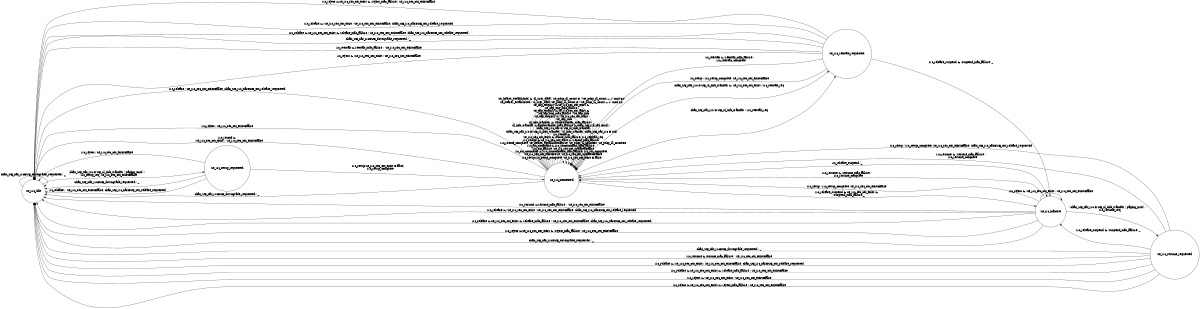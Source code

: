 digraph UE{
rankdir = LR;
size = "8,5"
node [shape = circle, label="ue_rrc_idle"]ue_rrc_idle;
node [shape = circle, label="ue_rrc_setup_requested"]ue_rrc_setup_requested;
node [shape = circle, label="ue_rrc_inactive"]ue_rrc_inactive;
node [shape = circle, label="ue_rrc_resume_requested"]ue_rrc_resume_requested;
node [shape = circle, label="ue_rrc_connected"]ue_rrc_connected;
node [shape = circle, label="ue_rrc_reestab_requested"]ue_rrc_reestab_requested;

//initial_state: ue_rrc_idle
//incoming messages: rrc_release; rrc_reject; rrc_setup; rrc_release_suspend; rrc_sm_command; rrc_reconf; rrc_reestab; rrc_resume; paging_tmsi; paging_irnti; dl_info_transfer; rrc_resume; ue_cap_enquiry; dl_user_data; 
//outgoing messages: null_action; rrc_setup_req; rrc_setup_complete; rrc_sm_complete; rrc_sm_failure; rrc_resume_req; rrc_resume_complete; rrc_reconf_complete; rrc_reestab_req; rrc_reestab_complete; ul_info_transfer; ue_cap_info; ul_user_data;
//environment variables: rrc_smcommand_mac_failure; reconf_mac_failure; ul_transfer_required; dlinfotransfer_mac_failure; resume_mac_failure; suspend_mac_failure; reject_mac_failure; release_mac_failure; ue_cap_enq_mac_failure; reestab_mac_failure; ue_bearer_setup_required
//state variables: ue_rrc_sec_ctx_exist{true, false}<false>; ue_bearer_established{true, false}<false>; ue_rrc_sec_ctx_updated{true, false}<false> ;chan_UE_rrc_nas{UE_dl_info_transfer,UE_ctx_release_requested,null}<null>; chan_UE_nas_rrc{UE_ul_info_transfer, UE_downgrade_requested, UE_ctx_release_requested, null}<null>
//sequence variables: ue_pdcp_ul_count {0, 32}<0, ((ue_pdcp_ul_count + 1) mod 32)>; ue_pdcp_dl_count {0, 32}<0, ((ue_pdcp_dl_count + 1) mod 32)>                                                                

ue_rrc_idle -> ue_rrc_idle [label = "chan_UE_nas_rrc=UE_downgrade_requested / _ "]
ue_rrc_setup_requested -> ue_rrc_idle [label = "chan_UE_nas_rrc=UE_downgrade_requested / _ "]
ue_rrc_inactive -> ue_rrc_idle [label = "chan_UE_nas_rrc=UE_downgrade_requested / _ "]
ue_rrc_resume_requested -> ue_rrc_idle [label = "chan_UE_nas_rrc=UE_downgrade_requested / _ "]
ue_rrc_connected -> ue_rrc_idle [label = "chan_UE_nas_rrc=UE_downgrade_requested / _ "]
ue_rrc_reestab_requested -> ue_rrc_idle [label = "chan_UE_nas_rrc=UE_downgrade_requested / _ "]



ue_rrc_idle -> ue_rrc_setup_requested [label = "(chan_UE_nas_rrc = UE_ul_info_transfer | paging_tmsi) / 
    rrc_setup_req, ue_rrc_sec_ctx_exist=false"]

ue_rrc_setup_requested -> ue_rrc_idle [label = "rrc_release /  ue_rrc_sec_ctx_exist=false, chan_UE_rrc_nas=UE_ctx_release_requested"]
ue_rrc_setup_requested -> ue_rrc_idle [label = "rrc_reject / ue_rrc_sec_ctx_exist=false"]
ue_rrc_setup_requested -> ue_rrc_connected [label = "rrc_setup/ue_rrc_sec_ctx_exist = false, 
    rrc_setup_complete"]
//TODO: if upper layer provides TMSI, set the content of rrc_setup_complete msg with TMSI.

ue_rrc_connected -> ue_rrc_connected [label = "rrc_setup/rrc_setup_complete, ue_rrc_sec_ctx_exist = false"]

ue_rrc_connected -> ue_rrc_idle [label = "rrc_release / ue_rrc_sec_ctx_exist=false, chan_UE_rrc_nas=UE_ctx_release_requested"]

ue_rrc_connected -> ue_rrc_idle [label = "rrc_reject / ue_rrc_sec_ctx_exist=false"]

ue_rrc_connected -> ue_rrc_inactive [label = "rrc_release_suspend & ue_rrc_sec_ctx_exist & 
    !suspend_mac_failure/_"]

ue_rrc_connected -> ue_rrc_inactive [label = "rrc_release_suspend /_"]

ue_rrc_connected -> ue_rrc_connected [label = "rrc_sm_command & !rrc_smcommand_mac_failure/ rrc_sm_complete, 
    ue_rrc_sec_ctx_exist=true, ue_rrc_sec_ctx_updated=false"]

ue_rrc_connected -> ue_rrc_connected [label = "rrc_sm_command & rrc_smcommand_mac_failure/ 
    rrc_sm_failure, ue_rrc_sec_ctx_updated=false"]

ue_rrc_connected -> ue_rrc_connected [label = "rrc_reconf & ue_rrc_sec_ctx_exist & !reconf_mac_failure/ 
    rrc_reconf_complete, ue_bearer_established=true, ue_pdcp_ul_count=0, ue_pdcp_dl_count=0"]

ue_rrc_connected -> ue_rrc_connected [label = "rrc_reconf & 
    ue_rrc_sec_ctx_exist & reconf_mac_failure/ rrc_reestab_req"]

ue_rrc_connected -> ue_rrc_idle [label = "rrc_reconf & 
    !ue_rrc_sec_ctx_exist /  ue_rrc_sec_ctx_exist=false"]        

ue_rrc_connected -> ue_rrc_reestab_requested [label = "chan_UE_nas_rrc = UE_ul_info_transfer &  ue_rrc_sec_ctx_exist / rrc_reestab_req"]

ue_rrc_connected -> ue_rrc_connected [label = "chan_UE_nas_rrc = UE_ul_info_transfer / ul_info_transfer, chan_UE_nas_rrc = null"]

ue_rrc_connected -> ue_rrc_connected [label = "dl_info_transfer & dlinfotransfer_mac_failure & chan_UE_rrc_nas =null / 
    chan_UE_rrc_nas = UE_dl_info_transfer"]

ue_rrc_connected -> ue_rrc_connected [label = "dl_info_transfer &  dlinfotransfer_mac_failure / _"]

ue_rrc_connected -> ue_rrc_connected [label = "ue_cap_enquiry & !ue_rrc_sec_ctx_exist 
    / ue_cap_info"]

ue_rrc_connected -> ue_rrc_connected [label = "ue_cap_enquiry & ue_rrc_sec_ctx_exist & 
    !ue_cap_enq_mac_failure / ue_cap_info"]

ue_rrc_connected -> ue_rrc_connected [label = "ue_cap_enquiry & ue_rrc_sec_ctx_exist & 
    ue_cap_enq_mac_failure / _ "]

ue_rrc_connected -> ue_rrc_reestab_requested [label = "chan_UE_nas_rrc = UE_ul_info_transfer / rrc_reestab_req"]

ue_rrc_connected -> ue_rrc_connected [label = "ue_bearer_established / ul_user_data, ue_pdcp_ul_count = ((ue_pdcp_ul_count + 1) mod 32)"]

ue_rrc_connected -> ue_rrc_connected [label = "ue_bearer_established &  dl_user_data / ue_pdcp_dl_count = ((ue_pdcp_dl_count + 1) mod 32)"]        


ue_rrc_inactive -> ue_rrc_resume_requested [label = "(chan_UE_nas_rrc = UE_ul_info_transfer | paging_irnti) / 
    rrc_resume_req"]
ue_rrc_inactive -> ue_rrc_connected [label = "rrc_resume & !resume_mac_failure /
    rrc_resume_complete"]
ue_rrc_inactive -> ue_rrc_idle [label = "rrc_resume & resume_mac_failure /  ue_rrc_sec_ctx_exist=false"]
ue_rrc_inactive -> ue_rrc_connected [label = "rrc_setup / rrc_setup_complete, ue_rrc_sec_ctx_exist=false"]
ue_rrc_inactive -> ue_rrc_idle [label = "rrc_release & !ue_rrc_sec_ctx_exist / ue_rrc_sec_ctx_exist=false, chan_UE_rrc_nas=UE_ctx_release_requested"]
ue_rrc_inactive -> ue_rrc_idle [label = "rrc_release & ue_rrc_sec_ctx_exist & !release_mac_failure / ue_rrc_sec_ctx_exist=false, chan_UE_rrc_nas=UE_ctx_release_requested"]
ue_rrc_inactive -> ue_rrc_inactive [label = "rrc_reject & !ue_rrc_sec_ctx_exist / ue_rrc_sec_ctx_exist=false"]
ue_rrc_inactive -> ue_rrc_idle [label = "rrc_reject & ue_rrc_sec_ctx_exist & !reject_mac_failure / ue_rrc_sec_ctx_exist=false"]



ue_rrc_resume_requested -> ue_rrc_connected [label = "rrc_resume & !resume_mac_failure /
    rrc_resume_complete"]
ue_rrc_resume_requested -> ue_rrc_idle [label = "rrc_resume & resume_mac_failure /  ue_rrc_sec_ctx_exist=false"]    
ue_rrc_resume_requested -> ue_rrc_connected [label = "rrc_setup / rrc_setup_complete, ue_rrc_sec_ctx_exist=false, chan_UE_rrc_nas=UE_ctx_release_requested"]
ue_rrc_resume_requested -> ue_rrc_idle [label = "rrc_release & !ue_rrc_sec_ctx_exist / ue_rrc_sec_ctx_exist=false, chan_UE_rrc_nas=UE_ctx_release_requested"]
ue_rrc_resume_requested -> ue_rrc_idle [label = "rrc_release & ue_rrc_sec_ctx_exist & !release_mac_failure / ue_rrc_sec_ctx_exist=false"]
ue_rrc_resume_requested -> ue_rrc_idle [label = "rrc_reject & !ue_rrc_sec_ctx_exist / ue_rrc_sec_ctx_exist=false"]
ue_rrc_resume_requested -> ue_rrc_idle [label = "rrc_reject & ue_rrc_sec_ctx_exist & !reject_mac_failure / ue_rrc_sec_ctx_exist=false"]
ue_rrc_resume_requested -> ue_rrc_inactive [label = "rrc_release_suspend & !suspend_mac_failure/ _"]


ue_rrc_reestab_requested -> ue_rrc_connected [label = "rrc_reestab & !reestab_mac_failure /
    rrc_reestab_complete"]
ue_rrc_reestab_requested -> ue_rrc_idle [label = "rrc_reestab & reestab_mac_failure /  ue_rrc_sec_ctx_exist=false"]    
ue_rrc_reestab_requested -> ue_rrc_connected [label = "rrc_setup / rrc_setup_complete, ue_rrc_sec_ctx_exist=false"]
ue_rrc_reestab_requested -> ue_rrc_idle [label = "rrc_release & !ue_rrc_sec_ctx_exist / ue_rrc_sec_ctx_exist=false, chan_UE_rrc_nas=UE_ctx_release_requested"]
ue_rrc_reestab_requested -> ue_rrc_idle [label = "rrc_release & ue_rrc_sec_ctx_exist & !release_mac_failure / ue_rrc_sec_ctx_exist=false, chan_UE_rrc_nas=UE_ctx_release_requested"]
ue_rrc_reestab_requested -> ue_rrc_idle [label = "rrc_reject & !ue_rrc_sec_ctx_exist / ue_rrc_sec_ctx_exist=false"]
ue_rrc_reestab_requested -> ue_rrc_idle [label = "rrc_reject & ue_rrc_sec_ctx_exist & !reject_mac_failure / ue_rrc_sec_ctx_exist=false"]
ue_rrc_reestab_requested -> ue_rrc_inactive [label = "rrc_release_suspend & !suspend_mac_failure/ _"]

}


